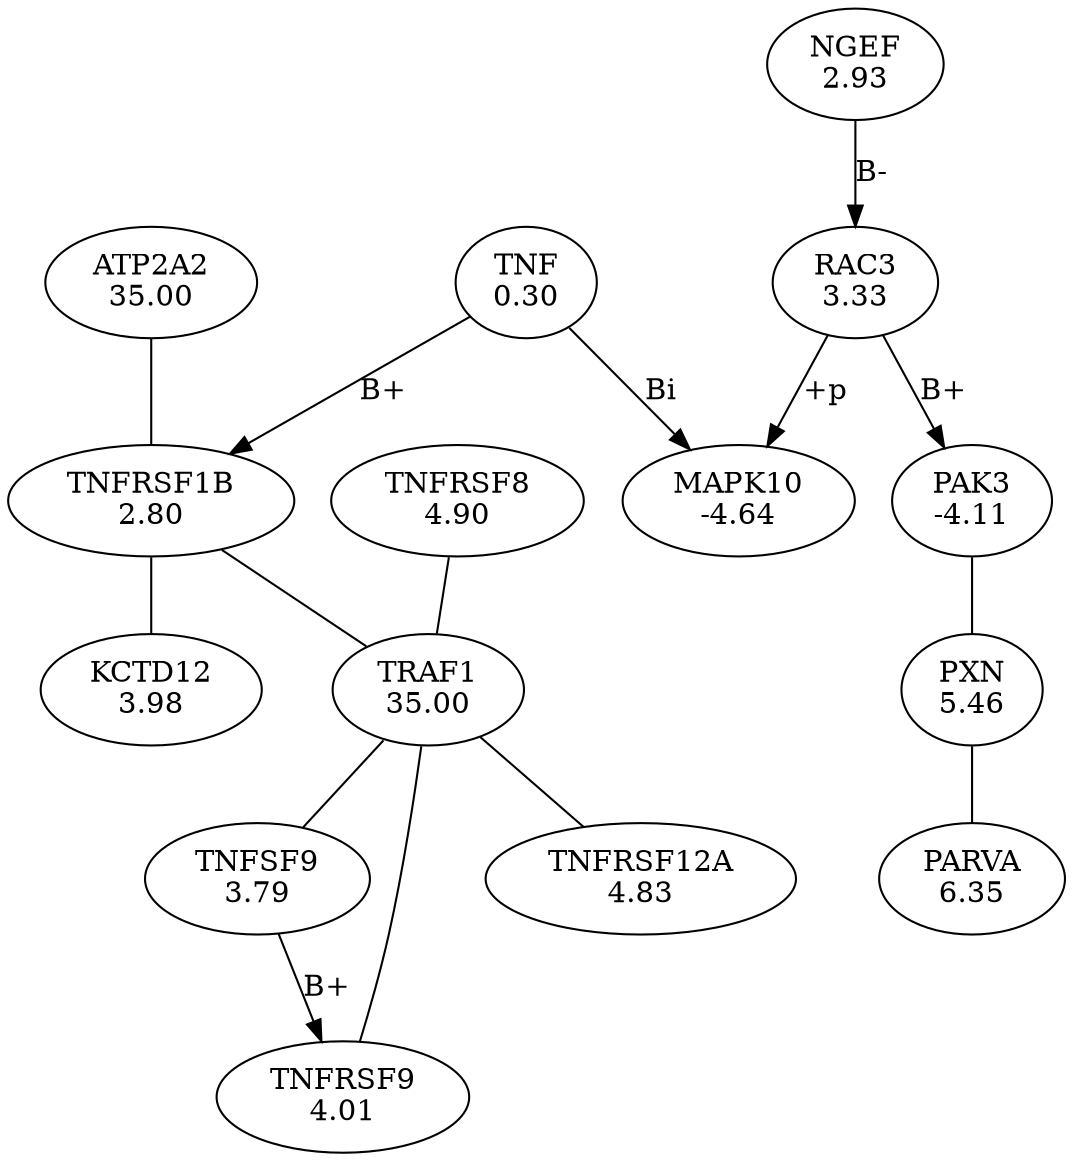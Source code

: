 digraph G {
overlap = scale ;
1943 [label = "TNF\n0.30" ] ; 
1370 [label = "MAPK10\n-4.64" ] ; 
15088 [label = "RAC3\n3.33" ] ; 
585 [label = "PAK3\n-4.11" ] ; 
4206 [label = "PXN\n5.46" ] ; 
6067 [label = "PARVA\n6.35" ] ; 
574 [label = "NGEF\n2.93" ] ; 
14639 [label = "TNFRSF1B\n2.80" ] ; 
12337 [label = "ATP2A2\n35.00" ] ; 
10153 [label = "TRAF1\n35.00" ] ; 
6731 [label = "TNFRSF8\n4.90" ] ; 
1552 [label = "TNFRSF12A\n4.83" ] ; 
11731 [label = "TNFRSF9\n4.01" ] ; 
7815 [label = "KCTD12\n3.98" ] ; 
5740 [label = "TNFSF9\n3.79" ] ; 
1943 -> 14639 [label = "B+" ]
1943 -> 1370 [label = "Bi" ]
15088 -> 1370 [label = "+p" ]
585 -> 4206 [arrowhead = "none" ]
15088 -> 585 [label = "B+" ]
4206 -> 6067 [arrowhead = "none" ]
574 -> 15088 [label = "B-" ]
12337 -> 14639 [arrowhead = "none" ]
14639 -> 10153 [arrowhead = "none" ]
11731 -> 10153 [arrowhead = "none" ]
6731 -> 10153 [arrowhead = "none" ]
10153 -> 1552 [arrowhead = "none" ]
14639 -> 7815 [arrowhead = "none" ]
10153 -> 5740 [arrowhead = "none" ]
5740 -> 11731 [label = "B+" ]
}
